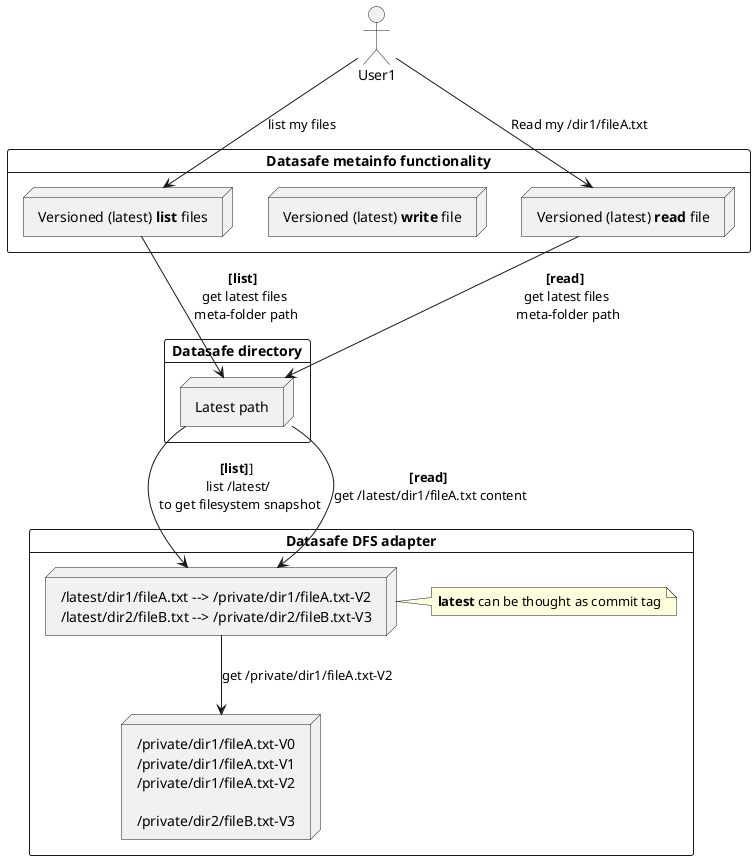@startuml
actor User1 as user1

card "Datasafe metainfo functionality" {
  node doList [
    Versioned (latest) **list** files
  ]

  node doWrite [
    Versioned (latest) **write** file
  ]

  node doRead [
    Versioned (latest) **read** file
  ]
}

card "Datasafe directory" {
  node user1PrivateMeta [
      Latest path
  ]
}

card "Datasafe DFS adapter" {
  node s3Latest [
      /latest/dir1/fileA.txt --> /private/dir1/fileA.txt-V2
      /latest/dir2/fileB.txt --> /private/dir2/fileB.txt-V3
  ]

  note right
  **latest** can be thought as commit tag
  end note

  node s3Private [
      /private/dir1/fileA.txt-V0
      /private/dir1/fileA.txt-V1
      /private/dir1/fileA.txt-V2

      /private/dir2/fileB.txt-V3
  ]
}

user1 --> doList : list my files
doList --> user1PrivateMeta : **[list]** \n get latest files \n meta-folder path
user1PrivateMeta --> s3Latest : **[list]**] \n list /latest/ \n to get filesystem snapshot

user1 --> doRead : Read my /dir1/fileA.txt
doRead --> user1PrivateMeta : **[read]** \n get latest files \n meta-folder path
user1PrivateMeta --> s3Latest : **[read]** \nget /latest/dir1/fileA.txt content
s3Latest --> s3Private : get /private/dir1/fileA.txt-V2

@enduml